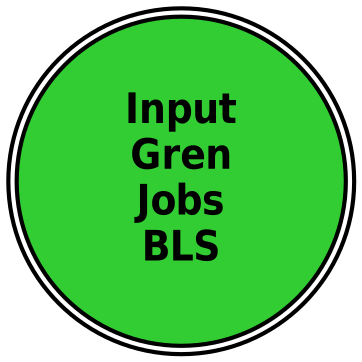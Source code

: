 digraph dependencies {
layers="one:two:three";
outputorder="edgesfirst";
nodesep=0.75;
Input_Gren_Jobs_BLS [layer="two"] [style="filled"] [height="2.2"] [shape="doublecircle"] [fontsize="20"] [fillcolor="limegreen"] [fontname="Helvetica-Narrow-Bold"] [fixedsize="true"] [label="Input\nGren\nJobs\nBLS"] [width="2.2"] [penwidth="2"];
}